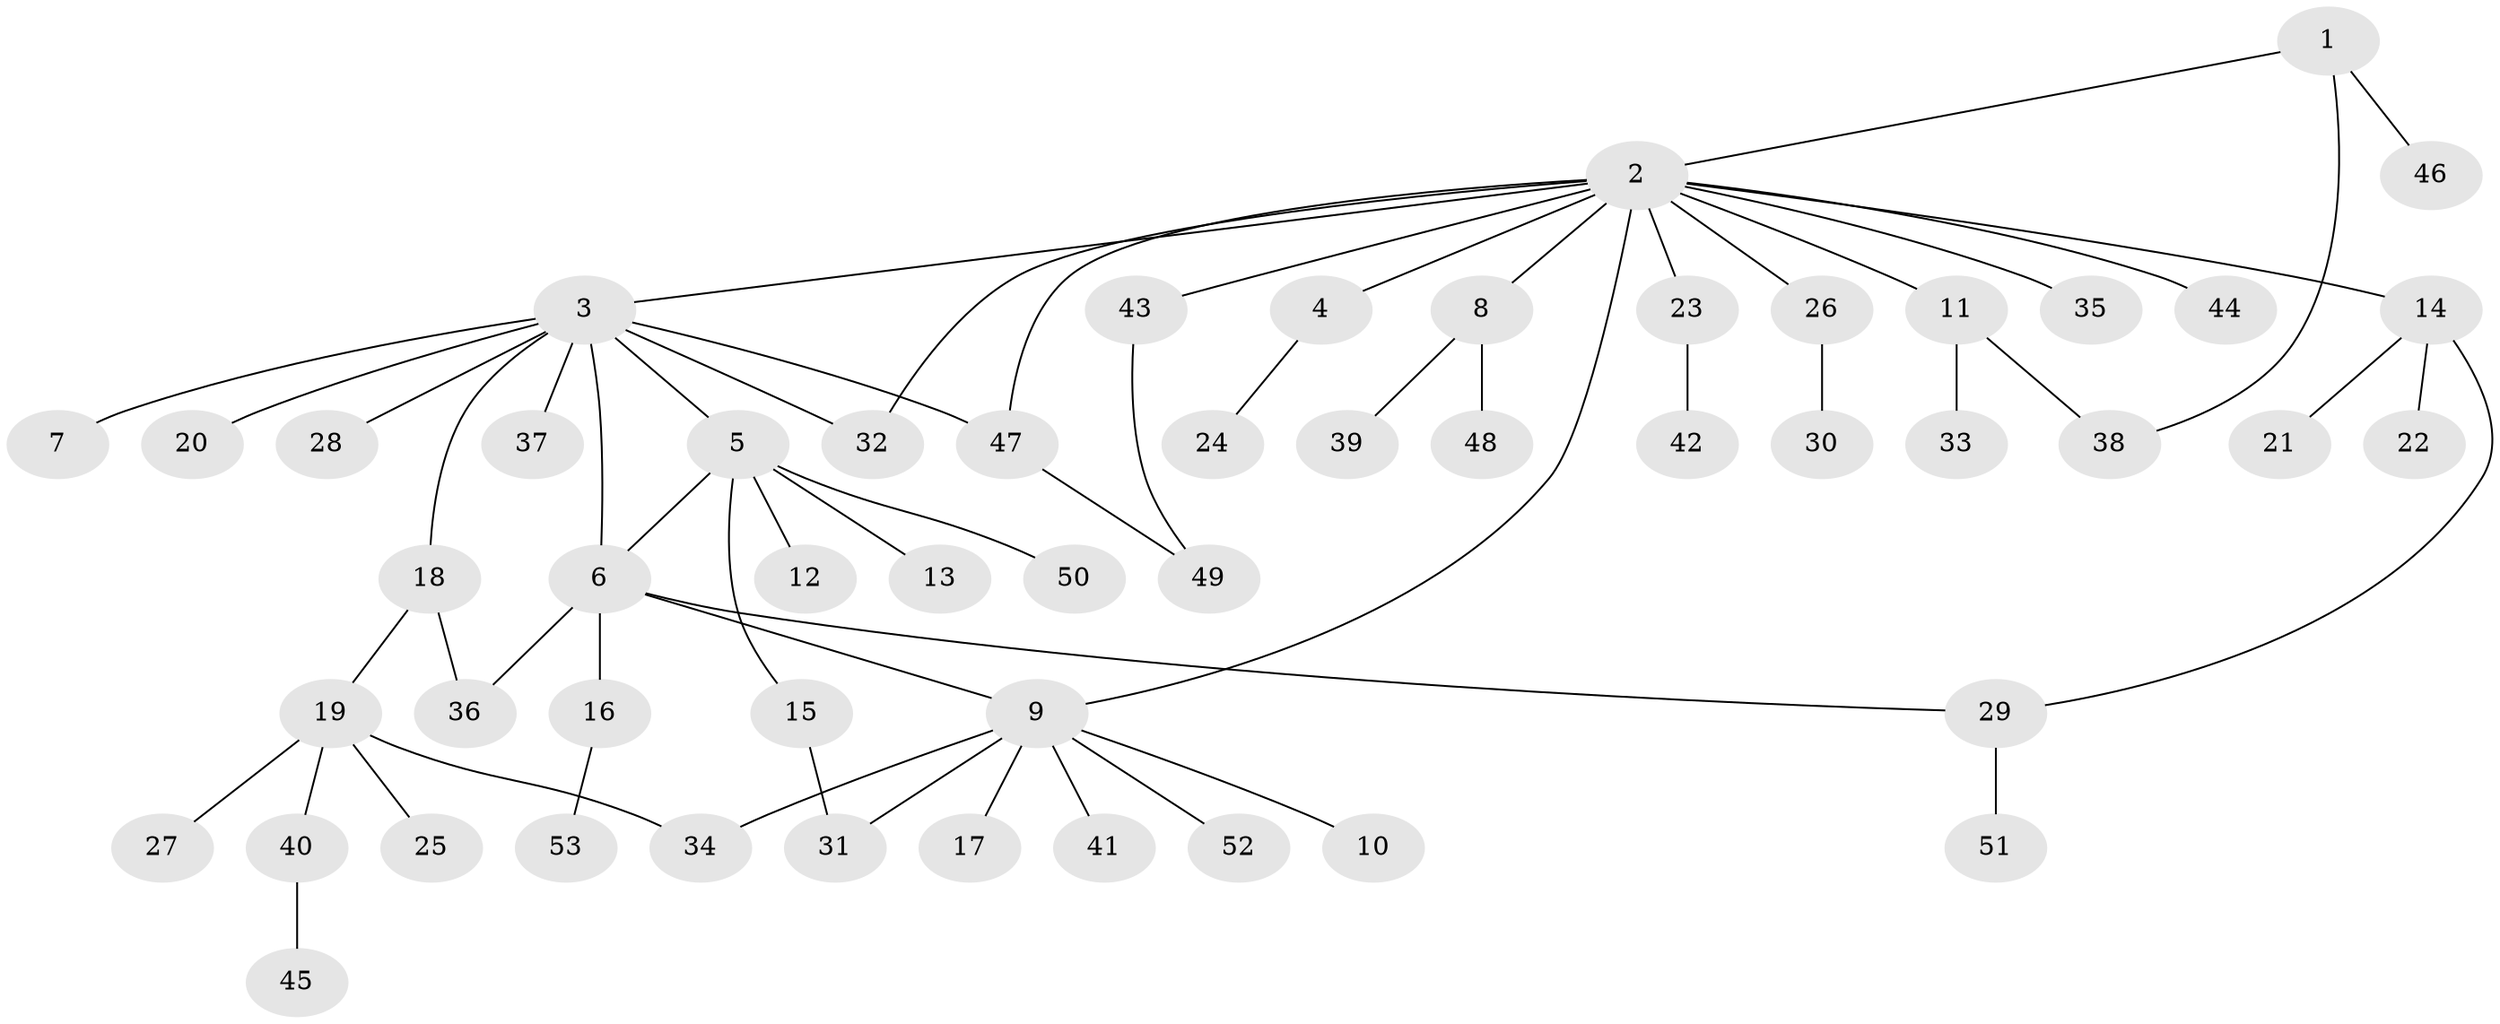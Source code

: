// coarse degree distribution, {2: 0.11538461538461539, 16: 0.038461538461538464, 4: 0.11538461538461539, 8: 0.038461538461538464, 1: 0.6538461538461539, 3: 0.038461538461538464}
// Generated by graph-tools (version 1.1) at 2025/18/03/04/25 18:18:27]
// undirected, 53 vertices, 62 edges
graph export_dot {
graph [start="1"]
  node [color=gray90,style=filled];
  1;
  2;
  3;
  4;
  5;
  6;
  7;
  8;
  9;
  10;
  11;
  12;
  13;
  14;
  15;
  16;
  17;
  18;
  19;
  20;
  21;
  22;
  23;
  24;
  25;
  26;
  27;
  28;
  29;
  30;
  31;
  32;
  33;
  34;
  35;
  36;
  37;
  38;
  39;
  40;
  41;
  42;
  43;
  44;
  45;
  46;
  47;
  48;
  49;
  50;
  51;
  52;
  53;
  1 -- 2;
  1 -- 38;
  1 -- 46;
  2 -- 3;
  2 -- 4;
  2 -- 8;
  2 -- 9;
  2 -- 11;
  2 -- 14;
  2 -- 23;
  2 -- 26;
  2 -- 32;
  2 -- 35;
  2 -- 43;
  2 -- 44;
  2 -- 47;
  3 -- 5;
  3 -- 6;
  3 -- 7;
  3 -- 18;
  3 -- 20;
  3 -- 28;
  3 -- 32;
  3 -- 37;
  3 -- 47;
  4 -- 24;
  5 -- 6;
  5 -- 12;
  5 -- 13;
  5 -- 15;
  5 -- 50;
  6 -- 9;
  6 -- 16;
  6 -- 29;
  6 -- 36;
  8 -- 39;
  8 -- 48;
  9 -- 10;
  9 -- 17;
  9 -- 31;
  9 -- 34;
  9 -- 41;
  9 -- 52;
  11 -- 33;
  11 -- 38;
  14 -- 21;
  14 -- 22;
  14 -- 29;
  15 -- 31;
  16 -- 53;
  18 -- 19;
  18 -- 36;
  19 -- 25;
  19 -- 27;
  19 -- 34;
  19 -- 40;
  23 -- 42;
  26 -- 30;
  29 -- 51;
  40 -- 45;
  43 -- 49;
  47 -- 49;
}
